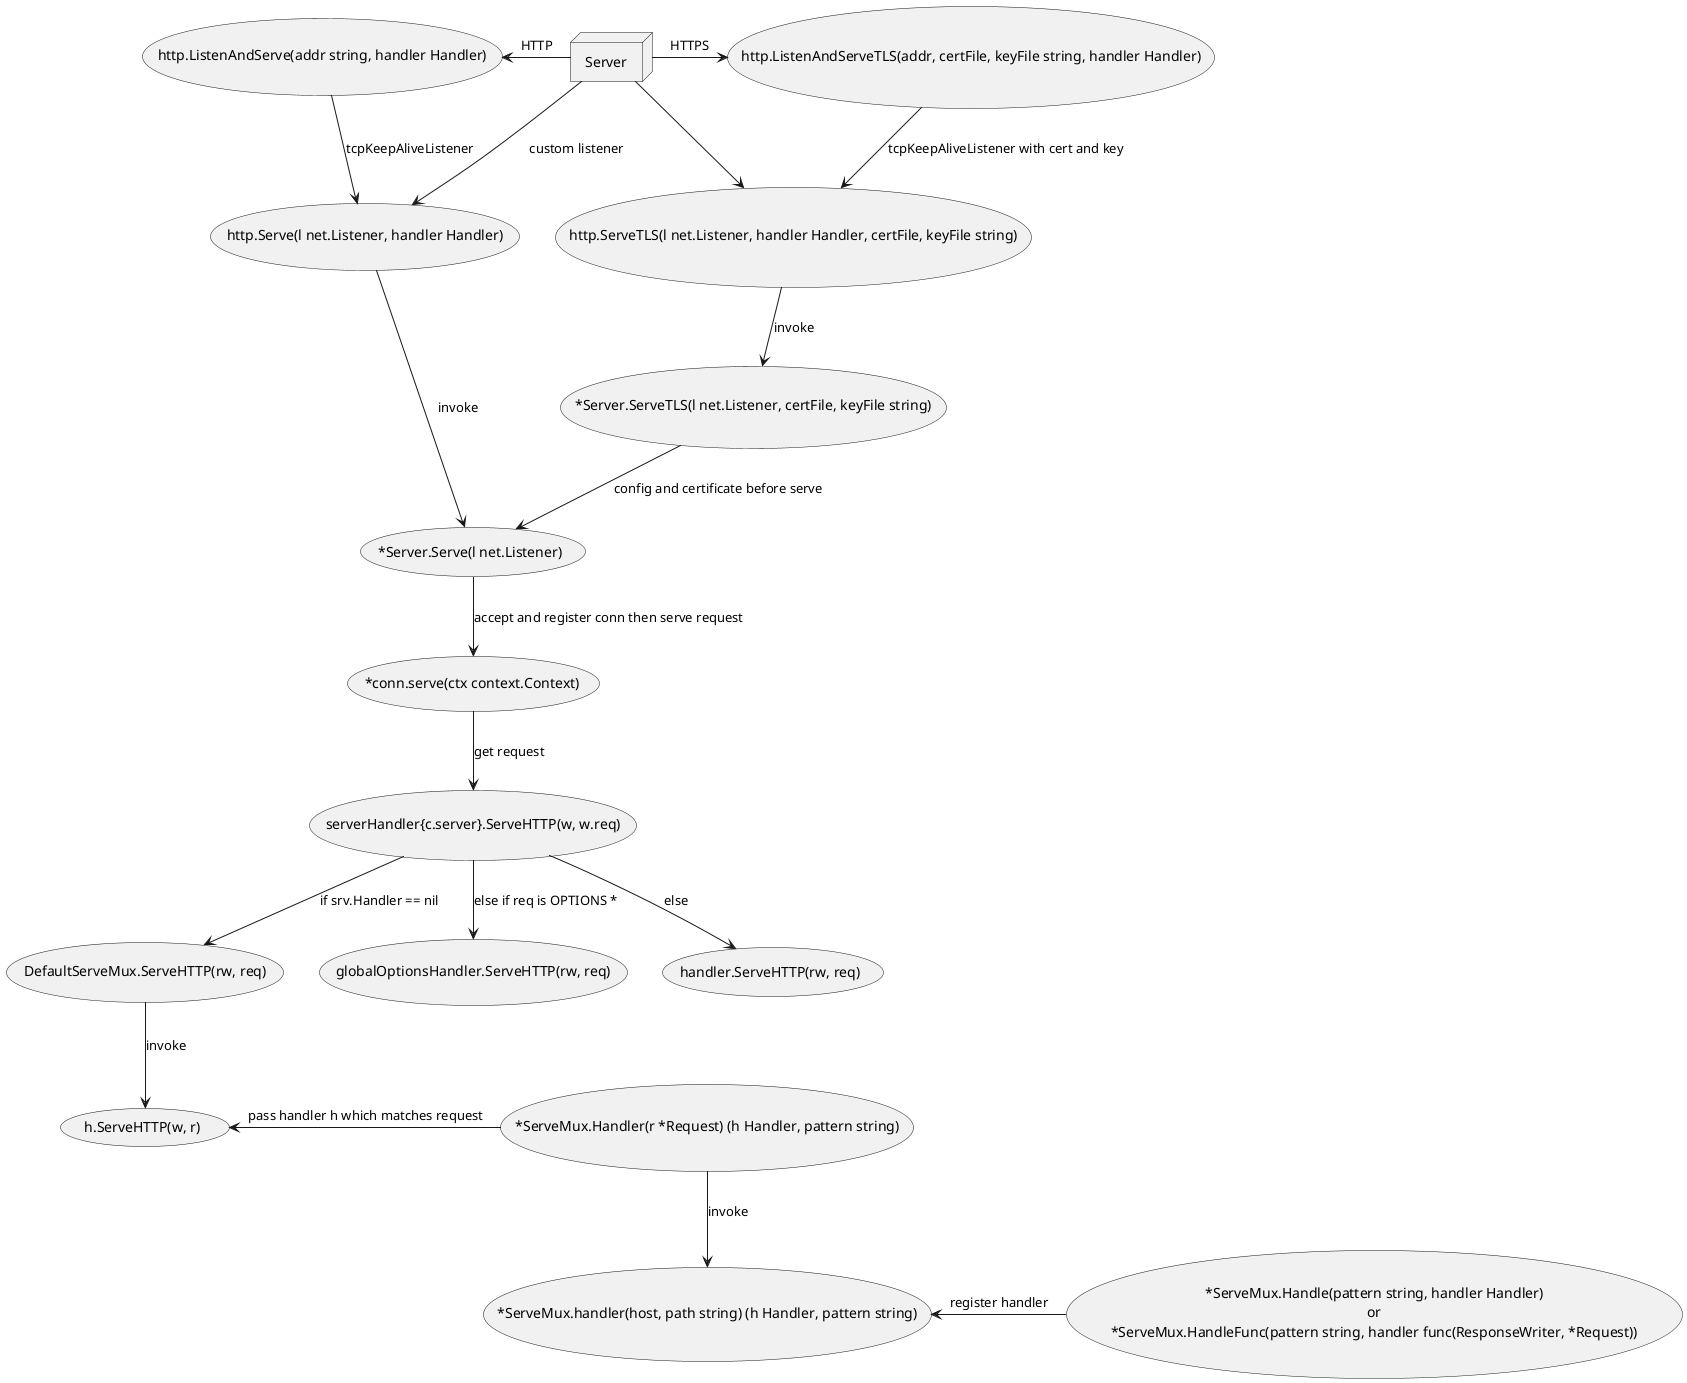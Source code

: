 @startuml

node Server
usecase Serve[
    http.Serve(l net.Listener, handler Handler)
]
usecase ListenAndServe[
    http.ListenAndServe(addr string, handler Handler)
]
usecase ServeTLS[
    http.ServeTLS(l net.Listener, handler Handler, certFile, keyFile string)
]
usecase ListenAndServeTLS[
    http.ListenAndServeTLS(addr, certFile, keyFile string, handler Handler)
]
usecase srv.Serve[
    *Server.Serve(l net.Listener)
]
usecase srv.ServeTLS[
    *Server.ServeTLS(l net.Listener, certFile, keyFile string)
]
usecase con.serve[
    *conn.serve(ctx context.Context)
]

Server -down-> Serve: "      custom listener"
Server -left-> ListenAndServe: HTTP
Server -down-> ServeTLS
Server -right-> ListenAndServeTLS: HTTPS

Serve -down-> srv.Serve:invoke
ServeTLS -down-> srv.ServeTLS:invoke
srv.ServeTLS -down-> srv.Serve:config and certificate before serve

ListenAndServeTLS -down-> ServeTLS: tcpKeepAliveListener with cert and key
ListenAndServe -down-> Serve: tcpKeepAliveListener

srv.Serve -down-> con.serve: accept and register conn then serve request

usecase serveMux[
    serverHandler{c.server}.ServeHTTP(w, w.req)
]
usecase defaultServeMux[
    DefaultServeMux.ServeHTTP(rw, req)
]
usecase globalOptionsHandler[
    globalOptionsHandler.ServeHTTP(rw, req)
]
usecase customHandler[
    handler.ServeHTTP(rw, req)
]

con.serve -down-> serveMux: get request
serveMux -down-> defaultServeMux: if srv.Handler == nil
serveMux -down-> globalOptionsHandler: else if req is OPTIONS *
serveMux -down-> customHandler: else

usecase mux.Handler[
    *ServeMux.Handler(r *Request) (h Handler, pattern string)
]
usecase h.ServeHTTP[
    h.ServeHTTP(w, r)
]
usecase mux.handler[
    *ServeMux.handler(host, path string) (h Handler, pattern string)
]
usecase mux.Handle[
    *ServeMux.Handle(pattern string, handler Handler)
    or
    *ServeMux.HandleFunc(pattern string, handler func(ResponseWriter, *Request))
]

defaultServeMux -down-> h.ServeHTTP: invoke
mux.Handler -left-> h.ServeHTTP: pass handler h which matches request
mux.Handler -down-> mux.handler: invoke
mux.Handle -left-> mux.handler: register handler
@enduml
